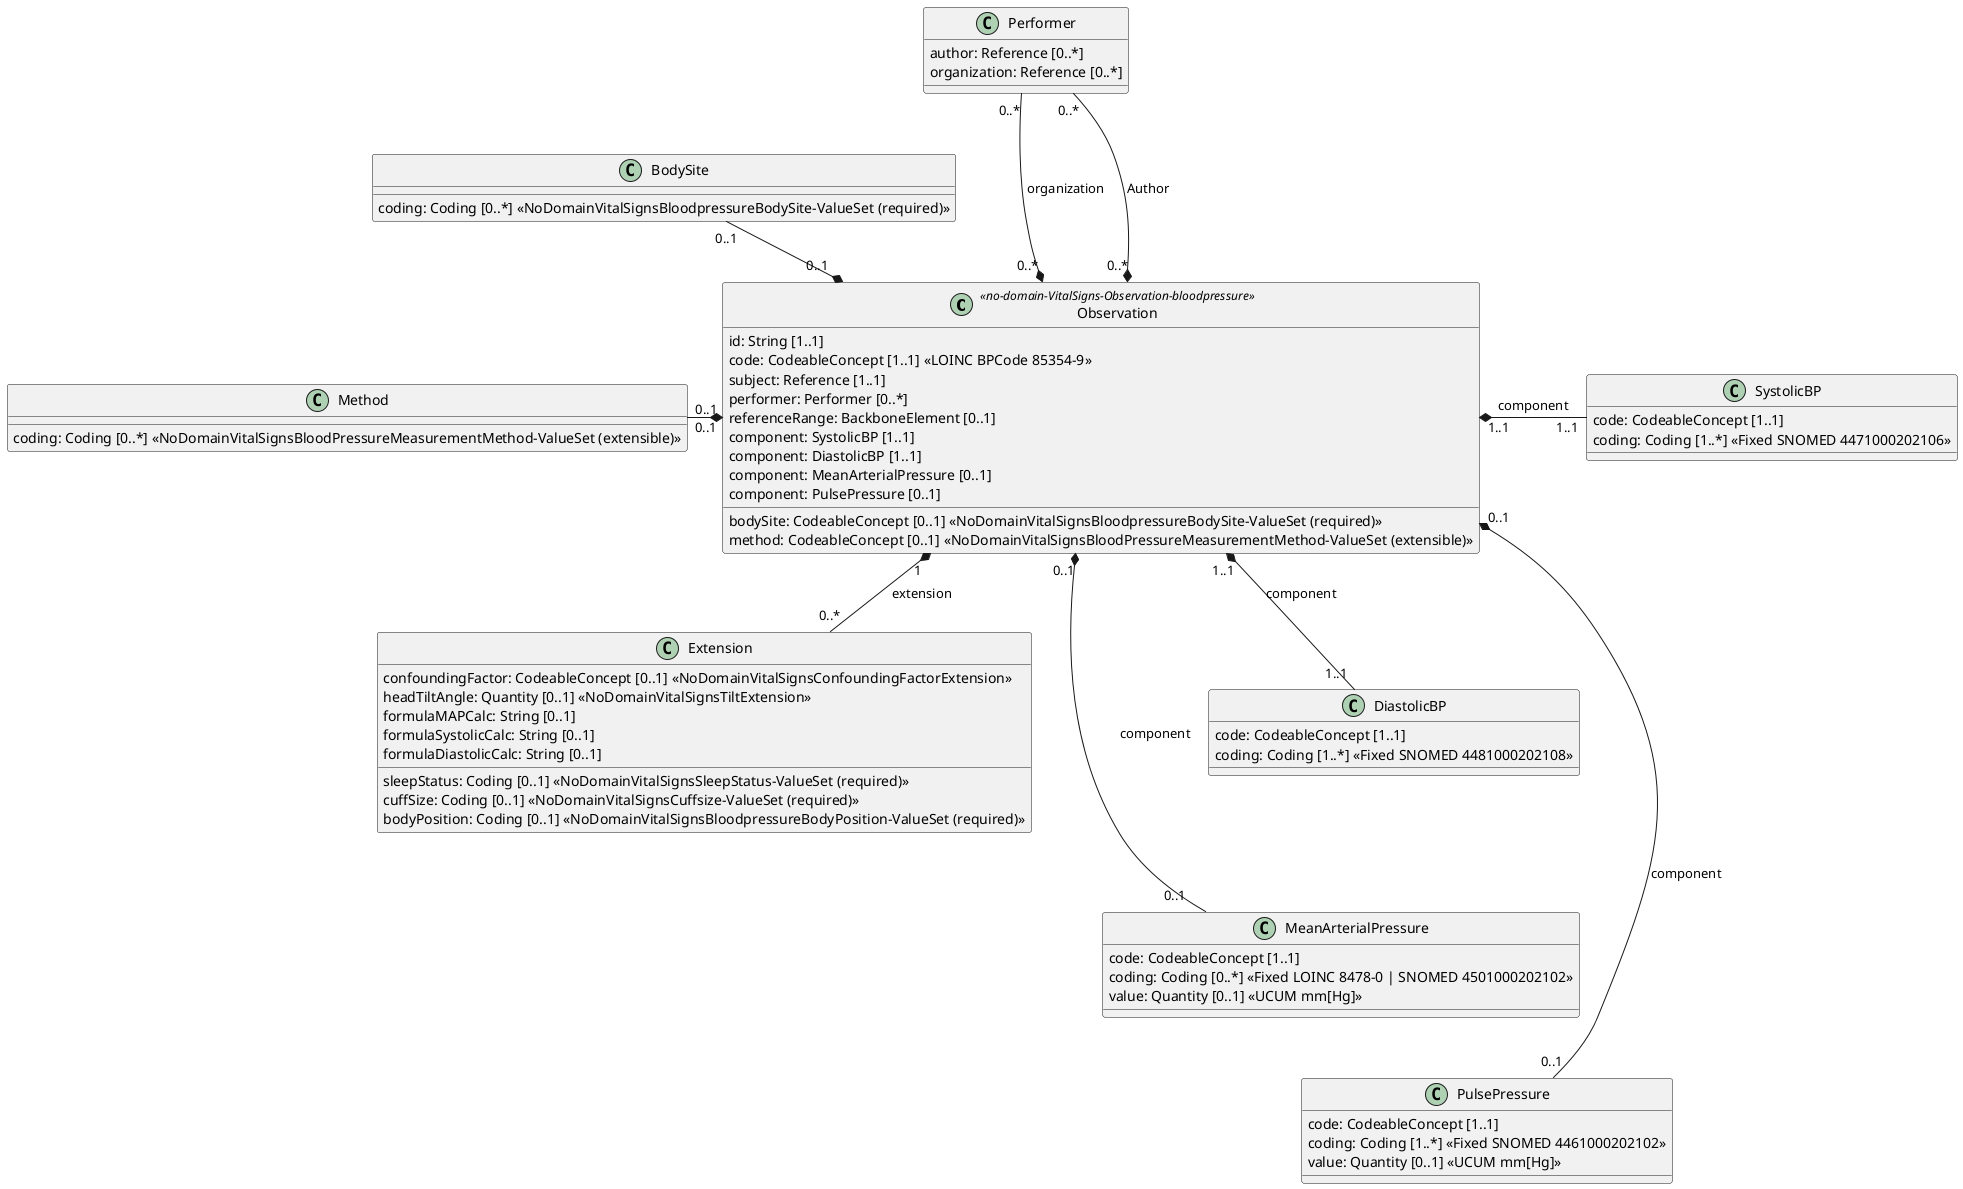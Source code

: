 @startuml
' Hovedklasse Observation
class  Observation <<no-domain-VitalSigns-Observation-bloodpressure>> {
  id: String [1..1]
  'observation_bp: String [0..*] <<FHIR Blood Pressure Profile Norway>>
  code: CodeableConcept [1..1] <<LOINC BPCode 85354-9>>
  subject: Reference [1..1]
  performer: Performer [0..*]
  bodySite: CodeableConcept [0..1] <<NoDomainVitalSignsBloodpressureBodySite-ValueSet (required)>>
  method: CodeableConcept [0..1] <<NoDomainVitalSignsBloodPressureMeasurementMethod-ValueSet (extensible)>>
  referenceRange: BackboneElement [0..1]
  component: SystolicBP [1..1]
  component: DiastolicBP [1..1]
  component: MeanArterialPressure [0..1]
  component: PulsePressure [0..1]
} 

' Extension med slices
class Extension {
  confoundingFactor: CodeableConcept [0..1] <<NoDomainVitalSignsConfoundingFactorExtension>>
  headTiltAngle: Quantity [0..1] <<NoDomainVitalSignsTiltExtension>>
  sleepStatus: Coding [0..1] <<NoDomainVitalSignsSleepStatus-ValueSet (required)>>
  cuffSize: Coding [0..1] <<NoDomainVitalSignsCuffsize-ValueSet (required)>>
  bodyPosition: Coding [0..1] <<NoDomainVitalSignsBloodpressureBodyPosition-ValueSet (required)>>
  formulaMAPCalc: String [0..1]
  formulaSystolicCalc: String [0..1]
  formulaDiastolicCalc: String [0..1]
}

'class CodeableConcept {
'  coding: Coding [1..*]
'}

'class Coding {
'  system: URI [1..1]
'  code: String [1..1]
'}

class Performer {
  author: Reference [0..*]
  organization: Reference [0..*]
}

class BodySite {
  coding: Coding [0..*] <<NoDomainVitalSignsBloodpressureBodySite-ValueSet (required)>>
}

class Method {
  coding: Coding [0..*] <<NoDomainVitalSignsBloodPressureMeasurementMethod-ValueSet (extensible)>>
}

class SystolicBP {
  code: CodeableConcept [1..1]
  coding: Coding [1..*] <<Fixed SNOMED 4471000202106>>
}

class DiastolicBP {
  code: CodeableConcept [1..1]
  coding: Coding [1..*] <<Fixed SNOMED 4481000202108>>
}

class MeanArterialPressure {
  code: CodeableConcept [1..1]
  coding: Coding [0..*] <<Fixed LOINC 8478-0 | SNOMED 4501000202102>>
  value: Quantity [0..1] <<UCUM mm[Hg]>>
}

class PulsePressure {
  code: CodeableConcept [1..1]
  coding: Coding [1..*] <<Fixed SNOMED 4461000202102>>
  value: Quantity [0..1] <<UCUM mm[Hg]>>
}

' Relasjoner
'Observation "0..*" *-- "0..*" Extension
'Observation "1..1" *-- "1..1" Reference : subject
'Observation "0..*" *-- "0..*" Performer : performer
'Observation "0..1" *-- "0..1" BodySite
'Observation "0..1" *-- "0..1" Method

'Observation "1..1" *-- "1..1" SystolicBP : component
'Observation "1..1" *-- "1..1" DiastolicBP : component
'Observation "0..1" *-- "0..1" MeanArterialPressure : component
'Observation "0..1" *-- "0..1" PulsePressure : component

Observation "1" *-down- "0..*" Extension :extension
Observation "0..*" *-left- "0..*" Performer :Author 
Observation "0..*" *-left- "0..*" Performer :organization 
Performer -[hidden]down- BodySite 
BodySite -[hidden]down- Method 
'Method -[hidden]down- Extension 
Observation "0..1" *-left- "0..1" BodySite 
Observation "0..1" *-left- "0..1" Method 
'Observation "0..*" *-right- "0..*" Component 
'Component "1" *-- "1" CodeableConcept 
'Component "1" *-- "1" Quantity 
Observation "1..1" *-right- "1..1" SystolicBP :component 
Observation "1..1" *-right- "1..1" DiastolicBP :component 
Observation "0..1" *-right- "0..1" MeanArterialPressure :component 
Observation "0..1" *-right- "0..1" PulsePressure :component 
SystolicBP -[hidden]down- DiastolicBP 
DiastolicBP -[hidden]down- MeanArterialPressure 
MeanArterialPressure -[hidden]down- PulsePressure 
'SystolicBP "1" *-right- "1" CodeableConcept 
'SystolicBP "1" *-right- "0..*" Coding 
'DiastolicBP "1" *-right- "1" CodeableConcept 
'DiastolicBP "1" *-right- "0..*" Coding 
'MeanArterialPressure "1" *-right- "1" CodeableConcept 
'MeanArterialPressure "1" *-right- "0..*" Coding 
'PulsePressure "1" *-right- "1" CodeableConcept 
'PulsePressure "1" *-right- "0..*" Coding

@enduml
